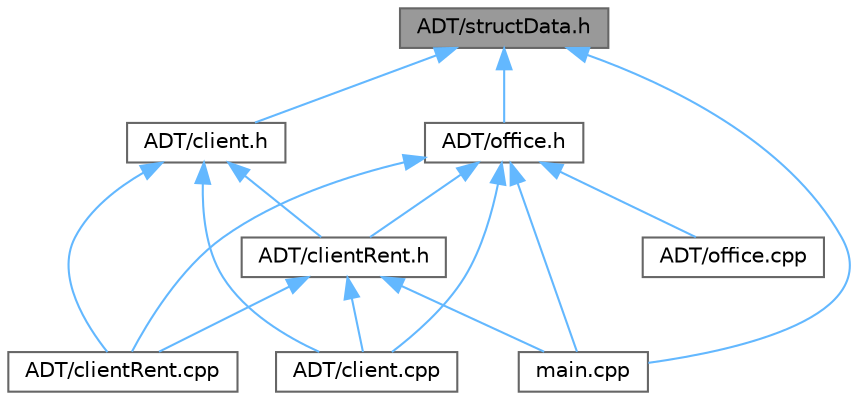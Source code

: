 digraph "ADT/structData.h"
{
 // LATEX_PDF_SIZE
  bgcolor="transparent";
  edge [fontname=Helvetica,fontsize=10,labelfontname=Helvetica,labelfontsize=10];
  node [fontname=Helvetica,fontsize=10,shape=box,height=0.2,width=0.4];
  Node1 [id="Node000001",label="ADT/structData.h",height=0.2,width=0.4,color="gray40", fillcolor="grey60", style="filled", fontcolor="black",tooltip=" "];
  Node1 -> Node2 [id="edge15_Node000001_Node000002",dir="back",color="steelblue1",style="solid",tooltip=" "];
  Node2 [id="Node000002",label="ADT/client.h",height=0.2,width=0.4,color="grey40", fillcolor="white", style="filled",URL="$client_8h.html",tooltip=" "];
  Node2 -> Node3 [id="edge16_Node000002_Node000003",dir="back",color="steelblue1",style="solid",tooltip=" "];
  Node3 [id="Node000003",label="ADT/client.cpp",height=0.2,width=0.4,color="grey40", fillcolor="white", style="filled",URL="$client_8cpp.html",tooltip=" "];
  Node2 -> Node4 [id="edge17_Node000002_Node000004",dir="back",color="steelblue1",style="solid",tooltip=" "];
  Node4 [id="Node000004",label="ADT/clientRent.cpp",height=0.2,width=0.4,color="grey40", fillcolor="white", style="filled",URL="$client_rent_8cpp.html",tooltip=" "];
  Node2 -> Node5 [id="edge18_Node000002_Node000005",dir="back",color="steelblue1",style="solid",tooltip=" "];
  Node5 [id="Node000005",label="ADT/clientRent.h",height=0.2,width=0.4,color="grey40", fillcolor="white", style="filled",URL="$client_rent_8h.html",tooltip=" "];
  Node5 -> Node3 [id="edge19_Node000005_Node000003",dir="back",color="steelblue1",style="solid",tooltip=" "];
  Node5 -> Node4 [id="edge20_Node000005_Node000004",dir="back",color="steelblue1",style="solid",tooltip=" "];
  Node5 -> Node6 [id="edge21_Node000005_Node000006",dir="back",color="steelblue1",style="solid",tooltip=" "];
  Node6 [id="Node000006",label="main.cpp",height=0.2,width=0.4,color="grey40", fillcolor="white", style="filled",URL="$main_8cpp.html",tooltip="para san to"];
  Node1 -> Node7 [id="edge22_Node000001_Node000007",dir="back",color="steelblue1",style="solid",tooltip=" "];
  Node7 [id="Node000007",label="ADT/office.h",height=0.2,width=0.4,color="grey40", fillcolor="white", style="filled",URL="$office_8h.html",tooltip=" "];
  Node7 -> Node3 [id="edge23_Node000007_Node000003",dir="back",color="steelblue1",style="solid",tooltip=" "];
  Node7 -> Node4 [id="edge24_Node000007_Node000004",dir="back",color="steelblue1",style="solid",tooltip=" "];
  Node7 -> Node5 [id="edge25_Node000007_Node000005",dir="back",color="steelblue1",style="solid",tooltip=" "];
  Node7 -> Node8 [id="edge26_Node000007_Node000008",dir="back",color="steelblue1",style="solid",tooltip=" "];
  Node8 [id="Node000008",label="ADT/office.cpp",height=0.2,width=0.4,color="grey40", fillcolor="white", style="filled",URL="$office_8cpp.html",tooltip=" "];
  Node7 -> Node6 [id="edge27_Node000007_Node000006",dir="back",color="steelblue1",style="solid",tooltip=" "];
  Node1 -> Node6 [id="edge28_Node000001_Node000006",dir="back",color="steelblue1",style="solid",tooltip=" "];
}
